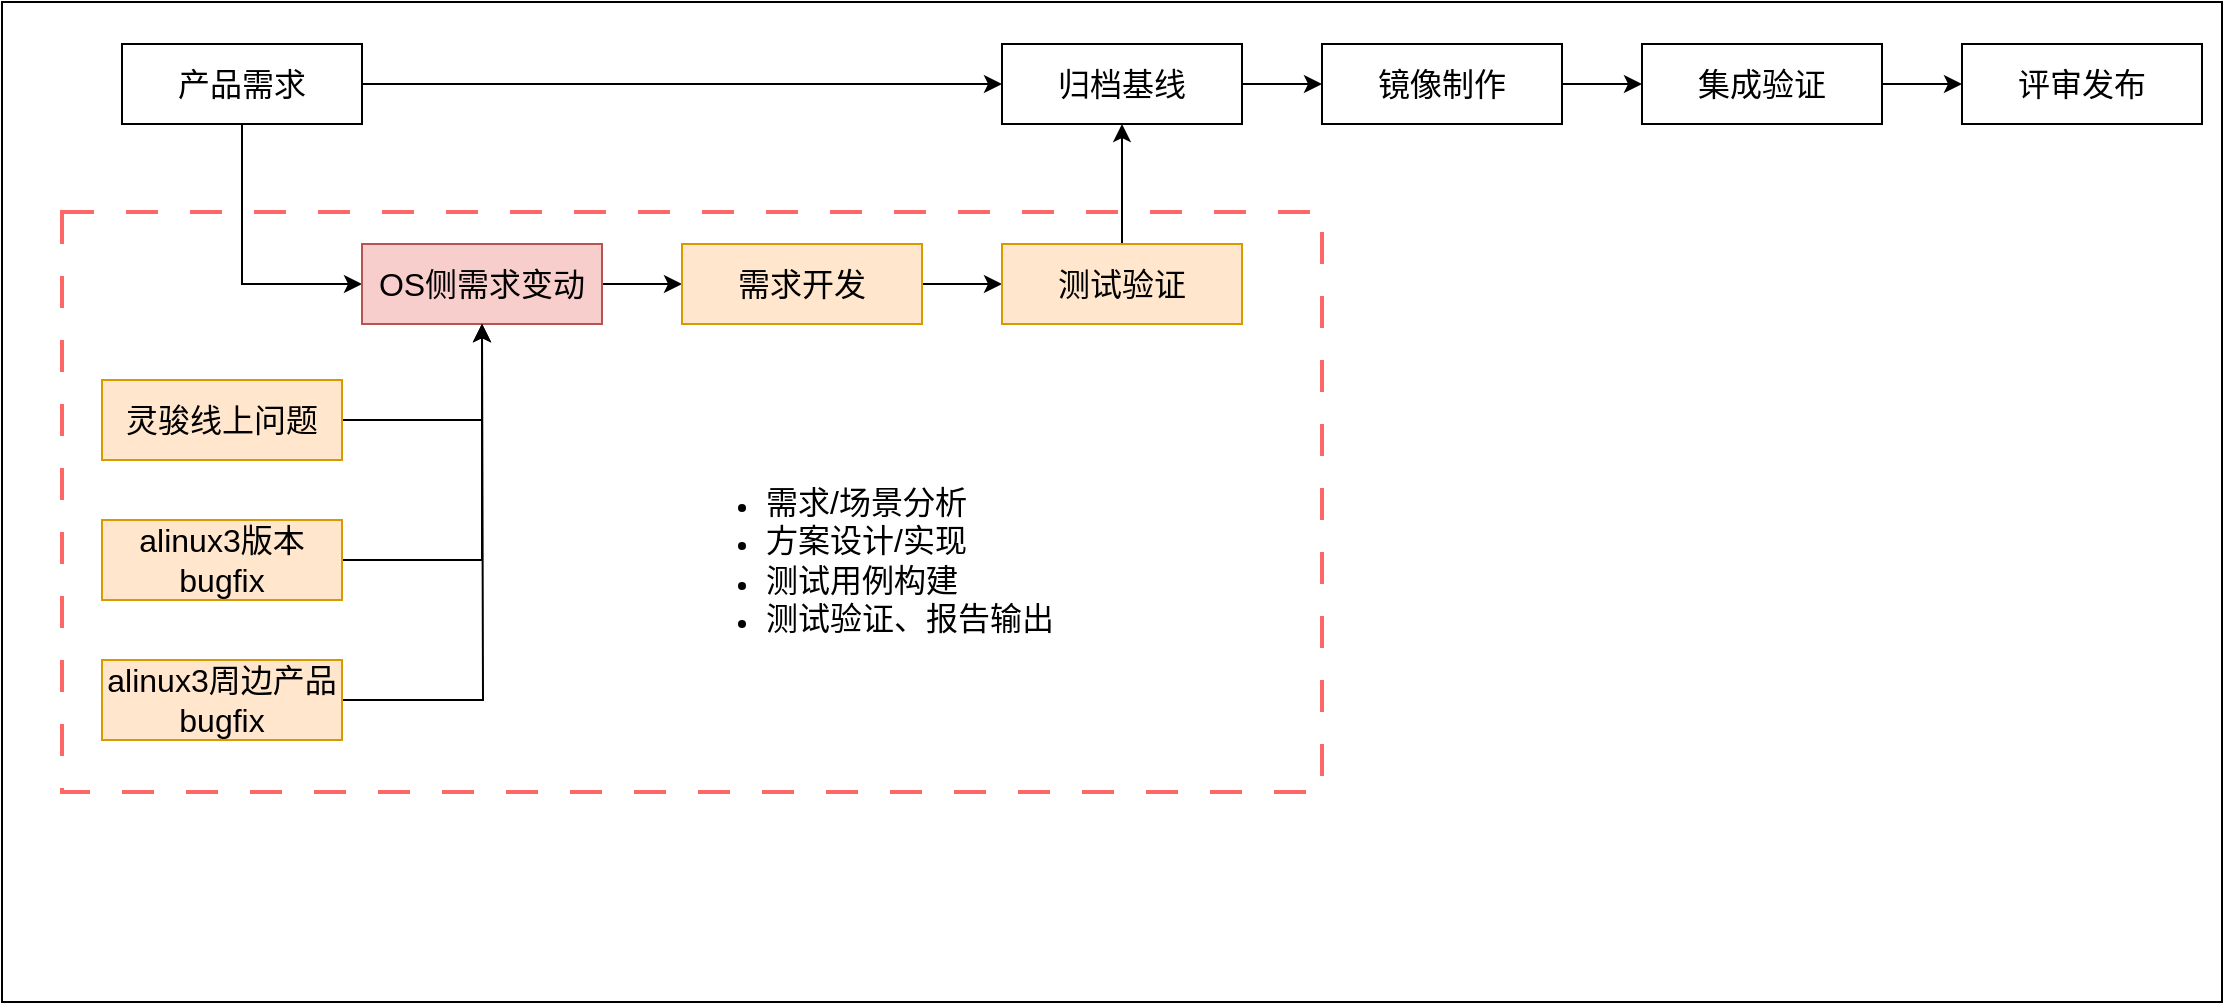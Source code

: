 <mxfile version="26.0.16">
  <diagram name="第 1 页" id="dgCXswJMyNH66oMm1s7y">
    <mxGraphModel dx="2327" dy="757" grid="1" gridSize="10" guides="1" tooltips="1" connect="1" arrows="1" fold="1" page="1" pageScale="1" pageWidth="827" pageHeight="1169" math="0" shadow="0">
      <root>
        <mxCell id="0" />
        <mxCell id="1" parent="0" />
        <mxCell id="yq2jpOTw-nYhbNa2DPT_-23" value="" style="rounded=0;whiteSpace=wrap;html=1;" vertex="1" parent="1">
          <mxGeometry x="-70" y="189" width="1110" height="500" as="geometry" />
        </mxCell>
        <mxCell id="yq2jpOTw-nYhbNa2DPT_-24" value="" style="rounded=0;whiteSpace=wrap;html=1;dashed=1;dashPattern=8 8;fillColor=none;strokeColor=#FF6666;strokeWidth=2;" vertex="1" parent="1">
          <mxGeometry x="-40" y="294" width="630" height="290" as="geometry" />
        </mxCell>
        <mxCell id="yq2jpOTw-nYhbNa2DPT_-18" style="edgeStyle=orthogonalEdgeStyle;rounded=0;orthogonalLoop=1;jettySize=auto;html=1;entryX=0;entryY=0.5;entryDx=0;entryDy=0;exitX=0.5;exitY=1;exitDx=0;exitDy=0;" edge="1" parent="1" source="yq2jpOTw-nYhbNa2DPT_-1" target="yq2jpOTw-nYhbNa2DPT_-6">
          <mxGeometry relative="1" as="geometry" />
        </mxCell>
        <mxCell id="yq2jpOTw-nYhbNa2DPT_-22" style="edgeStyle=orthogonalEdgeStyle;rounded=0;orthogonalLoop=1;jettySize=auto;html=1;" edge="1" parent="1" source="yq2jpOTw-nYhbNa2DPT_-1" target="yq2jpOTw-nYhbNa2DPT_-2">
          <mxGeometry relative="1" as="geometry" />
        </mxCell>
        <mxCell id="yq2jpOTw-nYhbNa2DPT_-1" value="&lt;font style=&quot;font-size: 16px;&quot;&gt;产品需求&lt;/font&gt;" style="rounded=0;whiteSpace=wrap;html=1;" vertex="1" parent="1">
          <mxGeometry x="-10" y="210" width="120" height="40" as="geometry" />
        </mxCell>
        <mxCell id="yq2jpOTw-nYhbNa2DPT_-19" value="" style="edgeStyle=orthogonalEdgeStyle;rounded=0;orthogonalLoop=1;jettySize=auto;html=1;" edge="1" parent="1" source="yq2jpOTw-nYhbNa2DPT_-2" target="yq2jpOTw-nYhbNa2DPT_-3">
          <mxGeometry relative="1" as="geometry" />
        </mxCell>
        <mxCell id="yq2jpOTw-nYhbNa2DPT_-2" value="&lt;font style=&quot;font-size: 16px;&quot;&gt;归档基线&lt;/font&gt;" style="rounded=0;whiteSpace=wrap;html=1;" vertex="1" parent="1">
          <mxGeometry x="430" y="210" width="120" height="40" as="geometry" />
        </mxCell>
        <mxCell id="yq2jpOTw-nYhbNa2DPT_-20" value="" style="edgeStyle=orthogonalEdgeStyle;rounded=0;orthogonalLoop=1;jettySize=auto;html=1;" edge="1" parent="1" source="yq2jpOTw-nYhbNa2DPT_-3" target="yq2jpOTw-nYhbNa2DPT_-4">
          <mxGeometry relative="1" as="geometry" />
        </mxCell>
        <mxCell id="yq2jpOTw-nYhbNa2DPT_-3" value="&lt;font style=&quot;font-size: 16px;&quot;&gt;镜像制作&lt;/font&gt;" style="rounded=0;whiteSpace=wrap;html=1;" vertex="1" parent="1">
          <mxGeometry x="590" y="210" width="120" height="40" as="geometry" />
        </mxCell>
        <mxCell id="yq2jpOTw-nYhbNa2DPT_-21" value="" style="edgeStyle=orthogonalEdgeStyle;rounded=0;orthogonalLoop=1;jettySize=auto;html=1;" edge="1" parent="1" source="yq2jpOTw-nYhbNa2DPT_-4" target="yq2jpOTw-nYhbNa2DPT_-5">
          <mxGeometry relative="1" as="geometry" />
        </mxCell>
        <mxCell id="yq2jpOTw-nYhbNa2DPT_-4" value="&lt;font style=&quot;font-size: 16px;&quot;&gt;集成验证&lt;/font&gt;" style="rounded=0;whiteSpace=wrap;html=1;" vertex="1" parent="1">
          <mxGeometry x="750" y="210" width="120" height="40" as="geometry" />
        </mxCell>
        <mxCell id="yq2jpOTw-nYhbNa2DPT_-5" value="&lt;font style=&quot;font-size: 16px;&quot;&gt;评审发布&lt;/font&gt;" style="rounded=0;whiteSpace=wrap;html=1;" vertex="1" parent="1">
          <mxGeometry x="910" y="210" width="120" height="40" as="geometry" />
        </mxCell>
        <mxCell id="yq2jpOTw-nYhbNa2DPT_-16" style="edgeStyle=orthogonalEdgeStyle;rounded=0;orthogonalLoop=1;jettySize=auto;html=1;entryX=0;entryY=0.5;entryDx=0;entryDy=0;" edge="1" parent="1" source="yq2jpOTw-nYhbNa2DPT_-6" target="yq2jpOTw-nYhbNa2DPT_-7">
          <mxGeometry relative="1" as="geometry" />
        </mxCell>
        <mxCell id="yq2jpOTw-nYhbNa2DPT_-6" value="&lt;font style=&quot;font-size: 16px;&quot;&gt;OS侧需求变动&lt;/font&gt;" style="rounded=0;whiteSpace=wrap;html=1;fillColor=#f8cecc;strokeColor=#b85450;" vertex="1" parent="1">
          <mxGeometry x="110" y="310" width="120" height="40" as="geometry" />
        </mxCell>
        <mxCell id="yq2jpOTw-nYhbNa2DPT_-26" value="" style="edgeStyle=orthogonalEdgeStyle;rounded=0;orthogonalLoop=1;jettySize=auto;html=1;" edge="1" parent="1" source="yq2jpOTw-nYhbNa2DPT_-7" target="yq2jpOTw-nYhbNa2DPT_-25">
          <mxGeometry relative="1" as="geometry" />
        </mxCell>
        <mxCell id="yq2jpOTw-nYhbNa2DPT_-7" value="&lt;font style=&quot;font-size: 16px;&quot;&gt;需求开发&lt;/font&gt;" style="rounded=0;whiteSpace=wrap;html=1;fillColor=#ffe6cc;strokeColor=#d79b00;" vertex="1" parent="1">
          <mxGeometry x="270" y="310" width="120" height="40" as="geometry" />
        </mxCell>
        <mxCell id="yq2jpOTw-nYhbNa2DPT_-12" style="edgeStyle=orthogonalEdgeStyle;rounded=0;orthogonalLoop=1;jettySize=auto;html=1;entryX=0.5;entryY=1;entryDx=0;entryDy=0;" edge="1" parent="1" source="yq2jpOTw-nYhbNa2DPT_-9" target="yq2jpOTw-nYhbNa2DPT_-6">
          <mxGeometry relative="1" as="geometry" />
        </mxCell>
        <mxCell id="yq2jpOTw-nYhbNa2DPT_-9" value="&lt;font style=&quot;font-size: 16px;&quot;&gt;灵骏线上问题&lt;/font&gt;" style="rounded=0;whiteSpace=wrap;html=1;fillColor=#ffe6cc;strokeColor=#d79b00;" vertex="1" parent="1">
          <mxGeometry x="-20" y="378" width="120" height="40" as="geometry" />
        </mxCell>
        <mxCell id="yq2jpOTw-nYhbNa2DPT_-15" style="edgeStyle=orthogonalEdgeStyle;rounded=0;orthogonalLoop=1;jettySize=auto;html=1;entryX=0.5;entryY=1;entryDx=0;entryDy=0;" edge="1" parent="1" source="yq2jpOTw-nYhbNa2DPT_-10" target="yq2jpOTw-nYhbNa2DPT_-6">
          <mxGeometry relative="1" as="geometry" />
        </mxCell>
        <mxCell id="yq2jpOTw-nYhbNa2DPT_-10" value="&lt;font style=&quot;font-size: 16px;&quot;&gt;alinux3版本bugfix&lt;/font&gt;" style="rounded=0;whiteSpace=wrap;html=1;fillColor=#ffe6cc;strokeColor=#d79b00;" vertex="1" parent="1">
          <mxGeometry x="-20" y="448" width="120" height="40" as="geometry" />
        </mxCell>
        <mxCell id="yq2jpOTw-nYhbNa2DPT_-14" style="edgeStyle=orthogonalEdgeStyle;rounded=0;orthogonalLoop=1;jettySize=auto;html=1;" edge="1" parent="1" source="yq2jpOTw-nYhbNa2DPT_-11">
          <mxGeometry relative="1" as="geometry">
            <mxPoint x="170" y="350" as="targetPoint" />
          </mxGeometry>
        </mxCell>
        <mxCell id="yq2jpOTw-nYhbNa2DPT_-11" value="&lt;font style=&quot;font-size: 16px;&quot;&gt;alinux3周边产品bugfix&lt;/font&gt;" style="rounded=0;whiteSpace=wrap;html=1;fillColor=#ffe6cc;strokeColor=#d79b00;" vertex="1" parent="1">
          <mxGeometry x="-20" y="518" width="120" height="40" as="geometry" />
        </mxCell>
        <mxCell id="yq2jpOTw-nYhbNa2DPT_-28" style="edgeStyle=orthogonalEdgeStyle;rounded=0;orthogonalLoop=1;jettySize=auto;html=1;entryX=0.5;entryY=1;entryDx=0;entryDy=0;" edge="1" parent="1" source="yq2jpOTw-nYhbNa2DPT_-25" target="yq2jpOTw-nYhbNa2DPT_-2">
          <mxGeometry relative="1" as="geometry" />
        </mxCell>
        <mxCell id="yq2jpOTw-nYhbNa2DPT_-25" value="&lt;font style=&quot;font-size: 16px;&quot;&gt;测试验证&lt;/font&gt;" style="rounded=0;whiteSpace=wrap;html=1;fillColor=#ffe6cc;strokeColor=#d79b00;" vertex="1" parent="1">
          <mxGeometry x="430" y="310" width="120" height="40" as="geometry" />
        </mxCell>
        <mxCell id="yq2jpOTw-nYhbNa2DPT_-29" value="&lt;ul&gt;&lt;li&gt;&lt;font style=&quot;font-size: 16px;&quot;&gt;需求/场景分析&lt;/font&gt;&lt;/li&gt;&lt;li&gt;&lt;span style=&quot;font-size: 16px;&quot;&gt;方案设计/实现&lt;/span&gt;&lt;/li&gt;&lt;li&gt;&lt;font style=&quot;font-size: 16px;&quot;&gt;测试用例构建&lt;/font&gt;&lt;/li&gt;&lt;li&gt;&lt;font style=&quot;font-size: 16px;&quot;&gt;测试验证、报告输出&lt;/font&gt;&lt;/li&gt;&lt;/ul&gt;" style="text;html=1;align=left;verticalAlign=middle;whiteSpace=wrap;rounded=0;" vertex="1" parent="1">
          <mxGeometry x="270" y="418" width="250" height="100" as="geometry" />
        </mxCell>
      </root>
    </mxGraphModel>
  </diagram>
</mxfile>
